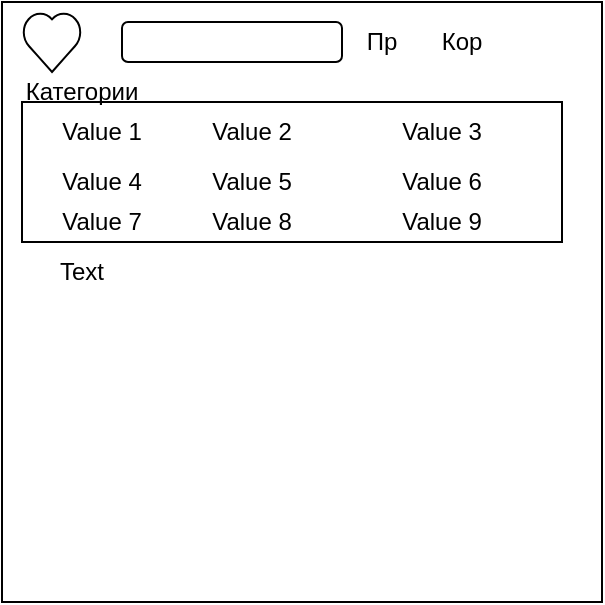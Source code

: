 <mxfile version="21.1.2" type="device">
  <diagram name="Страница 1" id="GyN3k5lMGEWoBaNUl4Ie">
    <mxGraphModel dx="819" dy="437" grid="1" gridSize="10" guides="1" tooltips="1" connect="1" arrows="1" fold="1" page="1" pageScale="1" pageWidth="827" pageHeight="1169" math="0" shadow="0">
      <root>
        <mxCell id="0" />
        <mxCell id="1" parent="0" />
        <mxCell id="dR9nsdcVivK3nZd0-SeF-1" value="" style="whiteSpace=wrap;html=1;aspect=fixed;" vertex="1" parent="1">
          <mxGeometry x="50" y="70" width="300" height="300" as="geometry" />
        </mxCell>
        <mxCell id="dR9nsdcVivK3nZd0-SeF-2" value="" style="rounded=1;whiteSpace=wrap;html=1;" vertex="1" parent="1">
          <mxGeometry x="110" y="80" width="110" height="20" as="geometry" />
        </mxCell>
        <mxCell id="dR9nsdcVivK3nZd0-SeF-3" value="" style="verticalLabelPosition=bottom;verticalAlign=top;html=1;shape=mxgraph.basic.heart" vertex="1" parent="1">
          <mxGeometry x="60" y="75" width="30" height="30" as="geometry" />
        </mxCell>
        <mxCell id="dR9nsdcVivK3nZd0-SeF-5" value="" style="shape=table;html=1;whiteSpace=wrap;startSize=0;container=1;collapsible=0;childLayout=tableLayout;columnLines=0;rowLines=0;fontSize=16;strokeColor=default;" vertex="1" parent="1">
          <mxGeometry x="60" y="120" width="270" height="70" as="geometry" />
        </mxCell>
        <mxCell id="dR9nsdcVivK3nZd0-SeF-6" value="" style="shape=tableRow;horizontal=0;startSize=0;swimlaneHead=0;swimlaneBody=0;top=0;left=0;bottom=0;right=0;collapsible=0;dropTarget=0;fillColor=none;points=[[0,0.5],[1,0.5]];portConstraint=eastwest;fontSize=16;strokeColor=inherit;" vertex="1" parent="dR9nsdcVivK3nZd0-SeF-5">
          <mxGeometry width="270" height="30" as="geometry" />
        </mxCell>
        <mxCell id="dR9nsdcVivK3nZd0-SeF-7" value="Value 1" style="shape=partialRectangle;html=1;whiteSpace=wrap;connectable=0;fillColor=none;top=0;left=0;bottom=0;right=0;overflow=hidden;fontSize=12;strokeColor=inherit;" vertex="1" parent="dR9nsdcVivK3nZd0-SeF-6">
          <mxGeometry width="80" height="30" as="geometry">
            <mxRectangle width="80" height="30" as="alternateBounds" />
          </mxGeometry>
        </mxCell>
        <mxCell id="dR9nsdcVivK3nZd0-SeF-8" value="Value 2" style="shape=partialRectangle;html=1;whiteSpace=wrap;connectable=0;fillColor=none;top=0;left=0;bottom=0;right=0;overflow=hidden;fontSize=12;strokeColor=inherit;" vertex="1" parent="dR9nsdcVivK3nZd0-SeF-6">
          <mxGeometry x="80" width="70" height="30" as="geometry">
            <mxRectangle width="70" height="30" as="alternateBounds" />
          </mxGeometry>
        </mxCell>
        <mxCell id="dR9nsdcVivK3nZd0-SeF-9" value="Value 3" style="shape=partialRectangle;html=1;whiteSpace=wrap;connectable=0;fillColor=none;top=0;left=0;bottom=0;right=0;overflow=hidden;fontSize=12;strokeColor=inherit;" vertex="1" parent="dR9nsdcVivK3nZd0-SeF-6">
          <mxGeometry x="150" width="120" height="30" as="geometry">
            <mxRectangle width="120" height="30" as="alternateBounds" />
          </mxGeometry>
        </mxCell>
        <mxCell id="dR9nsdcVivK3nZd0-SeF-10" value="" style="shape=tableRow;horizontal=0;startSize=0;swimlaneHead=0;swimlaneBody=0;top=0;left=0;bottom=0;right=0;collapsible=0;dropTarget=0;fillColor=none;points=[[0,0.5],[1,0.5]];portConstraint=eastwest;fontSize=16;strokeColor=inherit;" vertex="1" parent="dR9nsdcVivK3nZd0-SeF-5">
          <mxGeometry y="30" width="270" height="20" as="geometry" />
        </mxCell>
        <mxCell id="dR9nsdcVivK3nZd0-SeF-11" value="Value 4" style="shape=partialRectangle;html=1;whiteSpace=wrap;connectable=0;fillColor=none;top=0;left=0;bottom=0;right=0;overflow=hidden;fontSize=12;strokeColor=inherit;" vertex="1" parent="dR9nsdcVivK3nZd0-SeF-10">
          <mxGeometry width="80" height="20" as="geometry">
            <mxRectangle width="80" height="20" as="alternateBounds" />
          </mxGeometry>
        </mxCell>
        <mxCell id="dR9nsdcVivK3nZd0-SeF-12" value="Value 5" style="shape=partialRectangle;html=1;whiteSpace=wrap;connectable=0;fillColor=none;top=0;left=0;bottom=0;right=0;overflow=hidden;fontSize=12;strokeColor=inherit;" vertex="1" parent="dR9nsdcVivK3nZd0-SeF-10">
          <mxGeometry x="80" width="70" height="20" as="geometry">
            <mxRectangle width="70" height="20" as="alternateBounds" />
          </mxGeometry>
        </mxCell>
        <mxCell id="dR9nsdcVivK3nZd0-SeF-13" value="Value 6" style="shape=partialRectangle;html=1;whiteSpace=wrap;connectable=0;fillColor=none;top=0;left=0;bottom=0;right=0;overflow=hidden;fontSize=12;strokeColor=inherit;" vertex="1" parent="dR9nsdcVivK3nZd0-SeF-10">
          <mxGeometry x="150" width="120" height="20" as="geometry">
            <mxRectangle width="120" height="20" as="alternateBounds" />
          </mxGeometry>
        </mxCell>
        <mxCell id="dR9nsdcVivK3nZd0-SeF-14" value="" style="shape=tableRow;horizontal=0;startSize=0;swimlaneHead=0;swimlaneBody=0;top=0;left=0;bottom=0;right=0;collapsible=0;dropTarget=0;fillColor=none;points=[[0,0.5],[1,0.5]];portConstraint=eastwest;fontSize=16;strokeColor=inherit;" vertex="1" parent="dR9nsdcVivK3nZd0-SeF-5">
          <mxGeometry y="50" width="270" height="20" as="geometry" />
        </mxCell>
        <mxCell id="dR9nsdcVivK3nZd0-SeF-15" value="Value 7" style="shape=partialRectangle;html=1;whiteSpace=wrap;connectable=0;fillColor=none;top=0;left=0;bottom=0;right=0;overflow=hidden;fontSize=12;strokeColor=inherit;" vertex="1" parent="dR9nsdcVivK3nZd0-SeF-14">
          <mxGeometry width="80" height="20" as="geometry">
            <mxRectangle width="80" height="20" as="alternateBounds" />
          </mxGeometry>
        </mxCell>
        <mxCell id="dR9nsdcVivK3nZd0-SeF-16" value="Value 8" style="shape=partialRectangle;html=1;whiteSpace=wrap;connectable=0;fillColor=none;top=0;left=0;bottom=0;right=0;overflow=hidden;fontSize=12;strokeColor=inherit;" vertex="1" parent="dR9nsdcVivK3nZd0-SeF-14">
          <mxGeometry x="80" width="70" height="20" as="geometry">
            <mxRectangle width="70" height="20" as="alternateBounds" />
          </mxGeometry>
        </mxCell>
        <mxCell id="dR9nsdcVivK3nZd0-SeF-17" value="Value 9" style="shape=partialRectangle;html=1;whiteSpace=wrap;connectable=0;fillColor=none;top=0;left=0;bottom=0;right=0;overflow=hidden;fontSize=12;strokeColor=inherit;" vertex="1" parent="dR9nsdcVivK3nZd0-SeF-14">
          <mxGeometry x="150" width="120" height="20" as="geometry">
            <mxRectangle width="120" height="20" as="alternateBounds" />
          </mxGeometry>
        </mxCell>
        <mxCell id="dR9nsdcVivK3nZd0-SeF-18" value="Пр" style="text;html=1;strokeColor=none;fillColor=none;align=center;verticalAlign=middle;whiteSpace=wrap;rounded=0;" vertex="1" parent="1">
          <mxGeometry x="210" y="75" width="60" height="30" as="geometry" />
        </mxCell>
        <mxCell id="dR9nsdcVivK3nZd0-SeF-19" value="Кор" style="text;html=1;strokeColor=none;fillColor=none;align=center;verticalAlign=middle;whiteSpace=wrap;rounded=0;" vertex="1" parent="1">
          <mxGeometry x="250" y="75" width="60" height="30" as="geometry" />
        </mxCell>
        <mxCell id="dR9nsdcVivK3nZd0-SeF-20" value="Категории" style="text;html=1;strokeColor=none;fillColor=none;align=center;verticalAlign=middle;whiteSpace=wrap;rounded=0;" vertex="1" parent="1">
          <mxGeometry x="60" y="100" width="60" height="30" as="geometry" />
        </mxCell>
        <mxCell id="dR9nsdcVivK3nZd0-SeF-21" value="Text" style="text;html=1;strokeColor=none;fillColor=none;align=center;verticalAlign=middle;whiteSpace=wrap;rounded=0;" vertex="1" parent="1">
          <mxGeometry x="60" y="190" width="60" height="30" as="geometry" />
        </mxCell>
      </root>
    </mxGraphModel>
  </diagram>
</mxfile>
